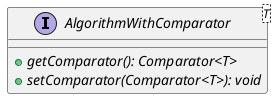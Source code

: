 @startuml

    interface AlgorithmWithComparator<T> {
        {abstract} +getComparator(): Comparator<T>
        {abstract} +setComparator(Comparator<T>): void
    }

@enduml
